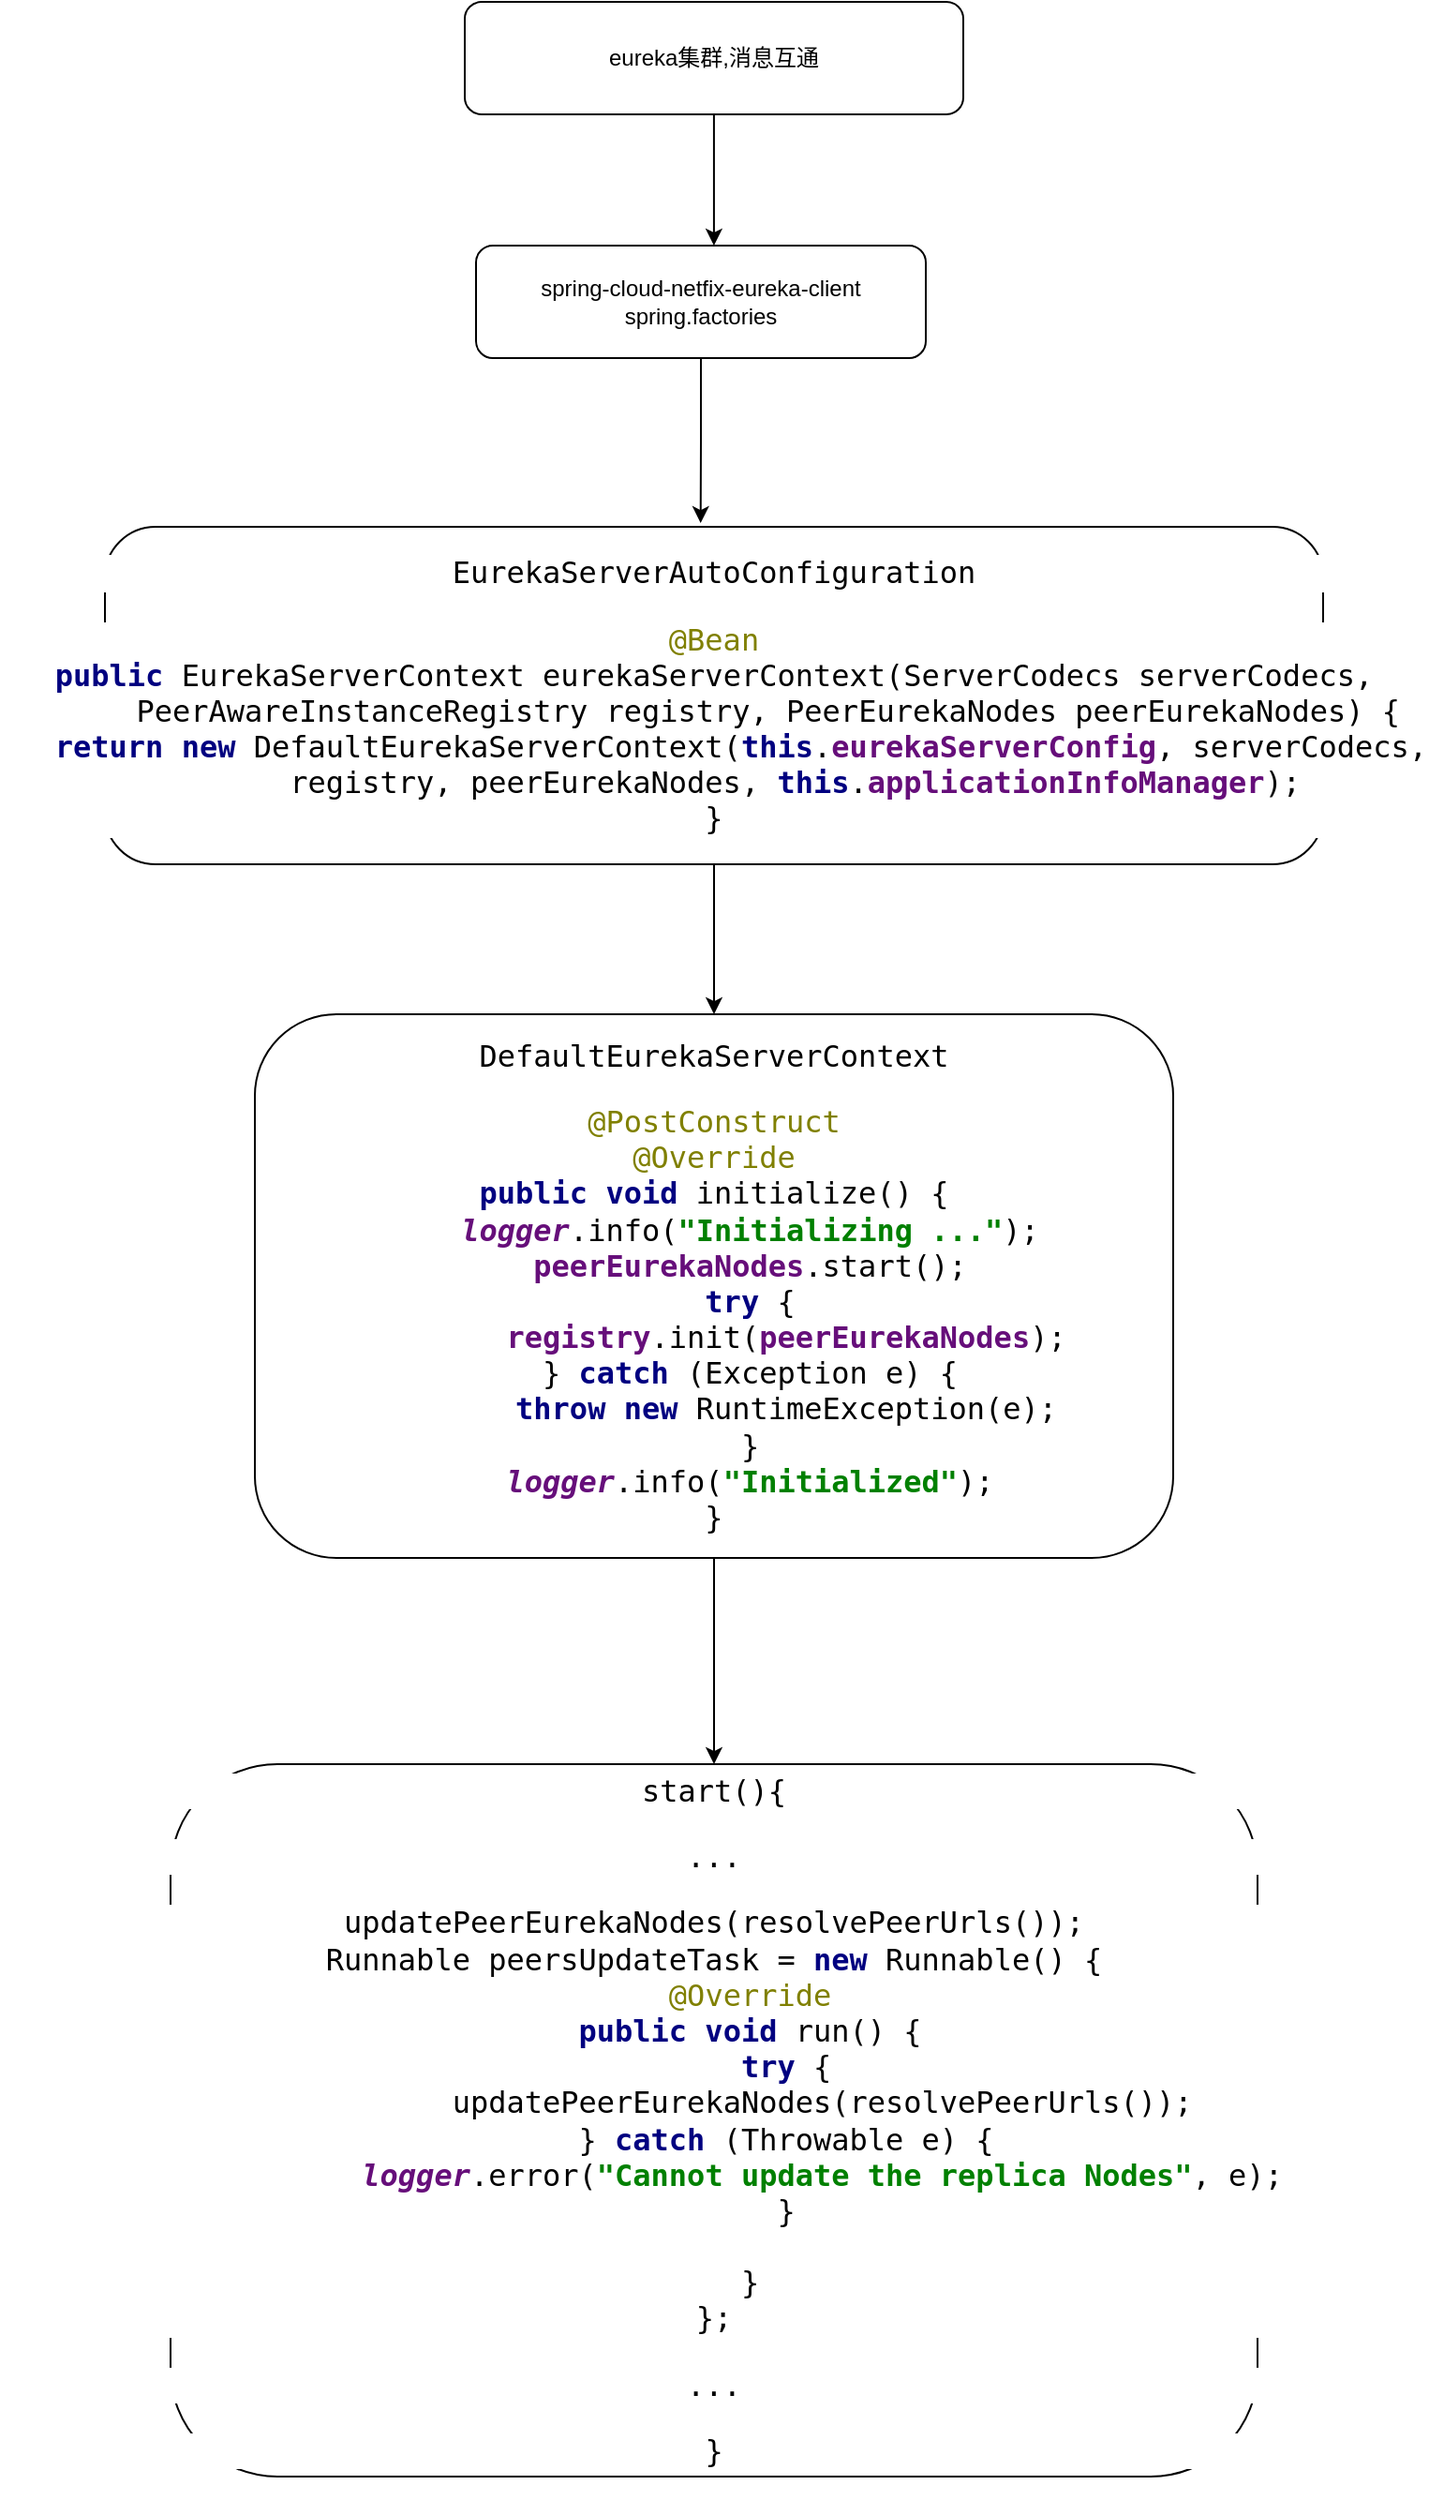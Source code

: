 <mxfile version="14.2.7" type="github">
  <diagram id="cwYzjmjVExxF-Va3FA4w" name="Page-1">
    <mxGraphModel dx="1067" dy="486" grid="1" gridSize="10" guides="1" tooltips="1" connect="1" arrows="1" fold="1" page="1" pageScale="1" pageWidth="827" pageHeight="1169" math="0" shadow="0">
      <root>
        <mxCell id="0" />
        <mxCell id="1" parent="0" />
        <mxCell id="7cnjzRK2snPHN8T6IAAg-6" style="edgeStyle=orthogonalEdgeStyle;rounded=0;orthogonalLoop=1;jettySize=auto;html=1;entryX=0.489;entryY=-0.011;entryDx=0;entryDy=0;entryPerimeter=0;" edge="1" parent="1" source="7cnjzRK2snPHN8T6IAAg-2" target="7cnjzRK2snPHN8T6IAAg-5">
          <mxGeometry relative="1" as="geometry" />
        </mxCell>
        <mxCell id="7cnjzRK2snPHN8T6IAAg-2" value="&lt;span&gt;spring-cloud-netfix-eureka-client&lt;/span&gt;&lt;br&gt;&lt;span&gt;spring.factories&lt;/span&gt;" style="rounded=1;whiteSpace=wrap;html=1;" vertex="1" parent="1">
          <mxGeometry x="360" y="160" width="240" height="60" as="geometry" />
        </mxCell>
        <mxCell id="7cnjzRK2snPHN8T6IAAg-4" style="edgeStyle=orthogonalEdgeStyle;rounded=0;orthogonalLoop=1;jettySize=auto;html=1;entryX=0.529;entryY=0;entryDx=0;entryDy=0;entryPerimeter=0;" edge="1" parent="1" source="7cnjzRK2snPHN8T6IAAg-3" target="7cnjzRK2snPHN8T6IAAg-2">
          <mxGeometry relative="1" as="geometry" />
        </mxCell>
        <mxCell id="7cnjzRK2snPHN8T6IAAg-3" value="eureka集群,消息互通" style="rounded=1;whiteSpace=wrap;html=1;" vertex="1" parent="1">
          <mxGeometry x="354" y="30" width="266" height="60" as="geometry" />
        </mxCell>
        <mxCell id="7cnjzRK2snPHN8T6IAAg-8" style="edgeStyle=orthogonalEdgeStyle;rounded=0;orthogonalLoop=1;jettySize=auto;html=1;" edge="1" parent="1" source="7cnjzRK2snPHN8T6IAAg-5" target="7cnjzRK2snPHN8T6IAAg-7">
          <mxGeometry relative="1" as="geometry" />
        </mxCell>
        <mxCell id="7cnjzRK2snPHN8T6IAAg-5" value="&lt;pre style=&quot;background-color: rgb(255 , 255 , 255) ; font-size: 12pt&quot;&gt;EurekaServerAutoConfiguration&lt;/pre&gt;&lt;pre style=&quot;background-color: rgb(255 , 255 , 255) ; font-size: 12pt&quot;&gt;&lt;pre style=&quot;font-size: 12pt&quot;&gt;&lt;span style=&quot;color: #808000&quot;&gt;@Bean&lt;br&gt;&lt;/span&gt;&lt;span style=&quot;color: #000080 ; font-weight: bold&quot;&gt;public &lt;/span&gt;EurekaServerContext eurekaServerContext(ServerCodecs serverCodecs,&lt;br&gt;      PeerAwareInstanceRegistry registry, PeerEurekaNodes peerEurekaNodes) {&lt;br&gt;   &lt;span style=&quot;color: #000080 ; font-weight: bold&quot;&gt;return new &lt;/span&gt;DefaultEurekaServerContext(&lt;span style=&quot;color: #000080 ; font-weight: bold&quot;&gt;this&lt;/span&gt;.&lt;span style=&quot;color: #660e7a ; font-weight: bold&quot;&gt;eurekaServerConfig&lt;/span&gt;, serverCodecs,&lt;br&gt;         registry, peerEurekaNodes, &lt;span style=&quot;color: #000080 ; font-weight: bold&quot;&gt;this&lt;/span&gt;.&lt;span style=&quot;color: #660e7a ; font-weight: bold&quot;&gt;applicationInfoManager&lt;/span&gt;);&lt;br&gt;}&lt;/pre&gt;&lt;/pre&gt;" style="rounded=1;whiteSpace=wrap;html=1;" vertex="1" parent="1">
          <mxGeometry x="162" y="310" width="650" height="180" as="geometry" />
        </mxCell>
        <mxCell id="7cnjzRK2snPHN8T6IAAg-10" style="edgeStyle=orthogonalEdgeStyle;rounded=0;orthogonalLoop=1;jettySize=auto;html=1;" edge="1" parent="1" source="7cnjzRK2snPHN8T6IAAg-7" target="7cnjzRK2snPHN8T6IAAg-9">
          <mxGeometry relative="1" as="geometry" />
        </mxCell>
        <mxCell id="7cnjzRK2snPHN8T6IAAg-7" value="&lt;pre style=&quot;background-color: rgb(255 , 255 , 255) ; font-size: 12pt&quot;&gt;DefaultEurekaServerContext&lt;/pre&gt;&lt;pre style=&quot;background-color: rgb(255 , 255 , 255) ; font-size: 12pt&quot;&gt;&lt;pre style=&quot;font-size: 12pt&quot;&gt;&lt;span style=&quot;color: #808000&quot;&gt;@PostConstruct&lt;br&gt;&lt;/span&gt;&lt;span style=&quot;color: #808000&quot;&gt;@Override&lt;br&gt;&lt;/span&gt;&lt;span style=&quot;color: #000080 ; font-weight: bold&quot;&gt;public void &lt;/span&gt;initialize() {&lt;br&gt;    &lt;span style=&quot;color: #660e7a ; font-weight: bold ; font-style: italic&quot;&gt;logger&lt;/span&gt;.info(&lt;span style=&quot;color: #008000 ; font-weight: bold&quot;&gt;&quot;Initializing ...&quot;&lt;/span&gt;);&lt;br&gt;    &lt;span style=&quot;color: #660e7a ; font-weight: bold&quot;&gt;peerEurekaNodes&lt;/span&gt;.start();&lt;br&gt;    &lt;span style=&quot;color: #000080 ; font-weight: bold&quot;&gt;try &lt;/span&gt;{&lt;br&gt;        &lt;span style=&quot;color: #660e7a ; font-weight: bold&quot;&gt;registry&lt;/span&gt;.init(&lt;span style=&quot;color: #660e7a ; font-weight: bold&quot;&gt;peerEurekaNodes&lt;/span&gt;);&lt;br&gt;    } &lt;span style=&quot;color: #000080 ; font-weight: bold&quot;&gt;catch &lt;/span&gt;(Exception e) {&lt;br&gt;        &lt;span style=&quot;color: #000080 ; font-weight: bold&quot;&gt;throw new &lt;/span&gt;RuntimeException(e);&lt;br&gt;    }&lt;br&gt;    &lt;span style=&quot;color: #660e7a ; font-weight: bold ; font-style: italic&quot;&gt;logger&lt;/span&gt;.info(&lt;span style=&quot;color: #008000 ; font-weight: bold&quot;&gt;&quot;Initialized&quot;&lt;/span&gt;);&lt;br&gt;}&lt;/pre&gt;&lt;/pre&gt;" style="rounded=1;whiteSpace=wrap;html=1;" vertex="1" parent="1">
          <mxGeometry x="242" y="570" width="490" height="290" as="geometry" />
        </mxCell>
        <mxCell id="7cnjzRK2snPHN8T6IAAg-9" value="&lt;pre style=&quot;background-color: rgb(255 , 255 , 255) ; font-size: 12pt&quot;&gt;start(){&lt;/pre&gt;&lt;pre style=&quot;background-color: rgb(255 , 255 , 255) ; font-size: 12pt&quot;&gt;...&lt;/pre&gt;&lt;pre style=&quot;background-color: rgb(255 , 255 , 255) ; font-size: 12pt&quot;&gt;&lt;pre style=&quot;font-size: 12pt&quot;&gt;updatePeerEurekaNodes(resolvePeerUrls());&lt;br&gt;Runnable peersUpdateTask = &lt;span style=&quot;color: #000080 ; font-weight: bold&quot;&gt;new &lt;/span&gt;Runnable() {&lt;br&gt;    &lt;span style=&quot;color: #808000&quot;&gt;@Override&lt;br&gt;&lt;/span&gt;&lt;span style=&quot;color: #808000&quot;&gt;    &lt;/span&gt;&lt;span style=&quot;color: #000080 ; font-weight: bold&quot;&gt;public void &lt;/span&gt;run() {&lt;br&gt;        &lt;span style=&quot;color: #000080 ; font-weight: bold&quot;&gt;try &lt;/span&gt;{&lt;br&gt;            updatePeerEurekaNodes(resolvePeerUrls());&lt;br&gt;        } &lt;span style=&quot;color: #000080 ; font-weight: bold&quot;&gt;catch &lt;/span&gt;(Throwable e) {&lt;br&gt;            &lt;span style=&quot;color: #660e7a ; font-weight: bold ; font-style: italic&quot;&gt;logger&lt;/span&gt;.error(&lt;span style=&quot;color: #008000 ; font-weight: bold&quot;&gt;&quot;Cannot update the replica Nodes&quot;&lt;/span&gt;, e);&lt;br&gt;        }&lt;br&gt;&lt;br&gt;    }&lt;br&gt;};&lt;/pre&gt;&lt;/pre&gt;&lt;pre style=&quot;background-color: rgb(255 , 255 , 255) ; font-size: 12pt&quot;&gt;...&lt;/pre&gt;&lt;pre style=&quot;background-color: rgb(255 , 255 , 255) ; font-size: 12pt&quot;&gt;}&lt;/pre&gt;" style="rounded=1;whiteSpace=wrap;html=1;" vertex="1" parent="1">
          <mxGeometry x="197" y="970" width="580" height="380" as="geometry" />
        </mxCell>
      </root>
    </mxGraphModel>
  </diagram>
</mxfile>
